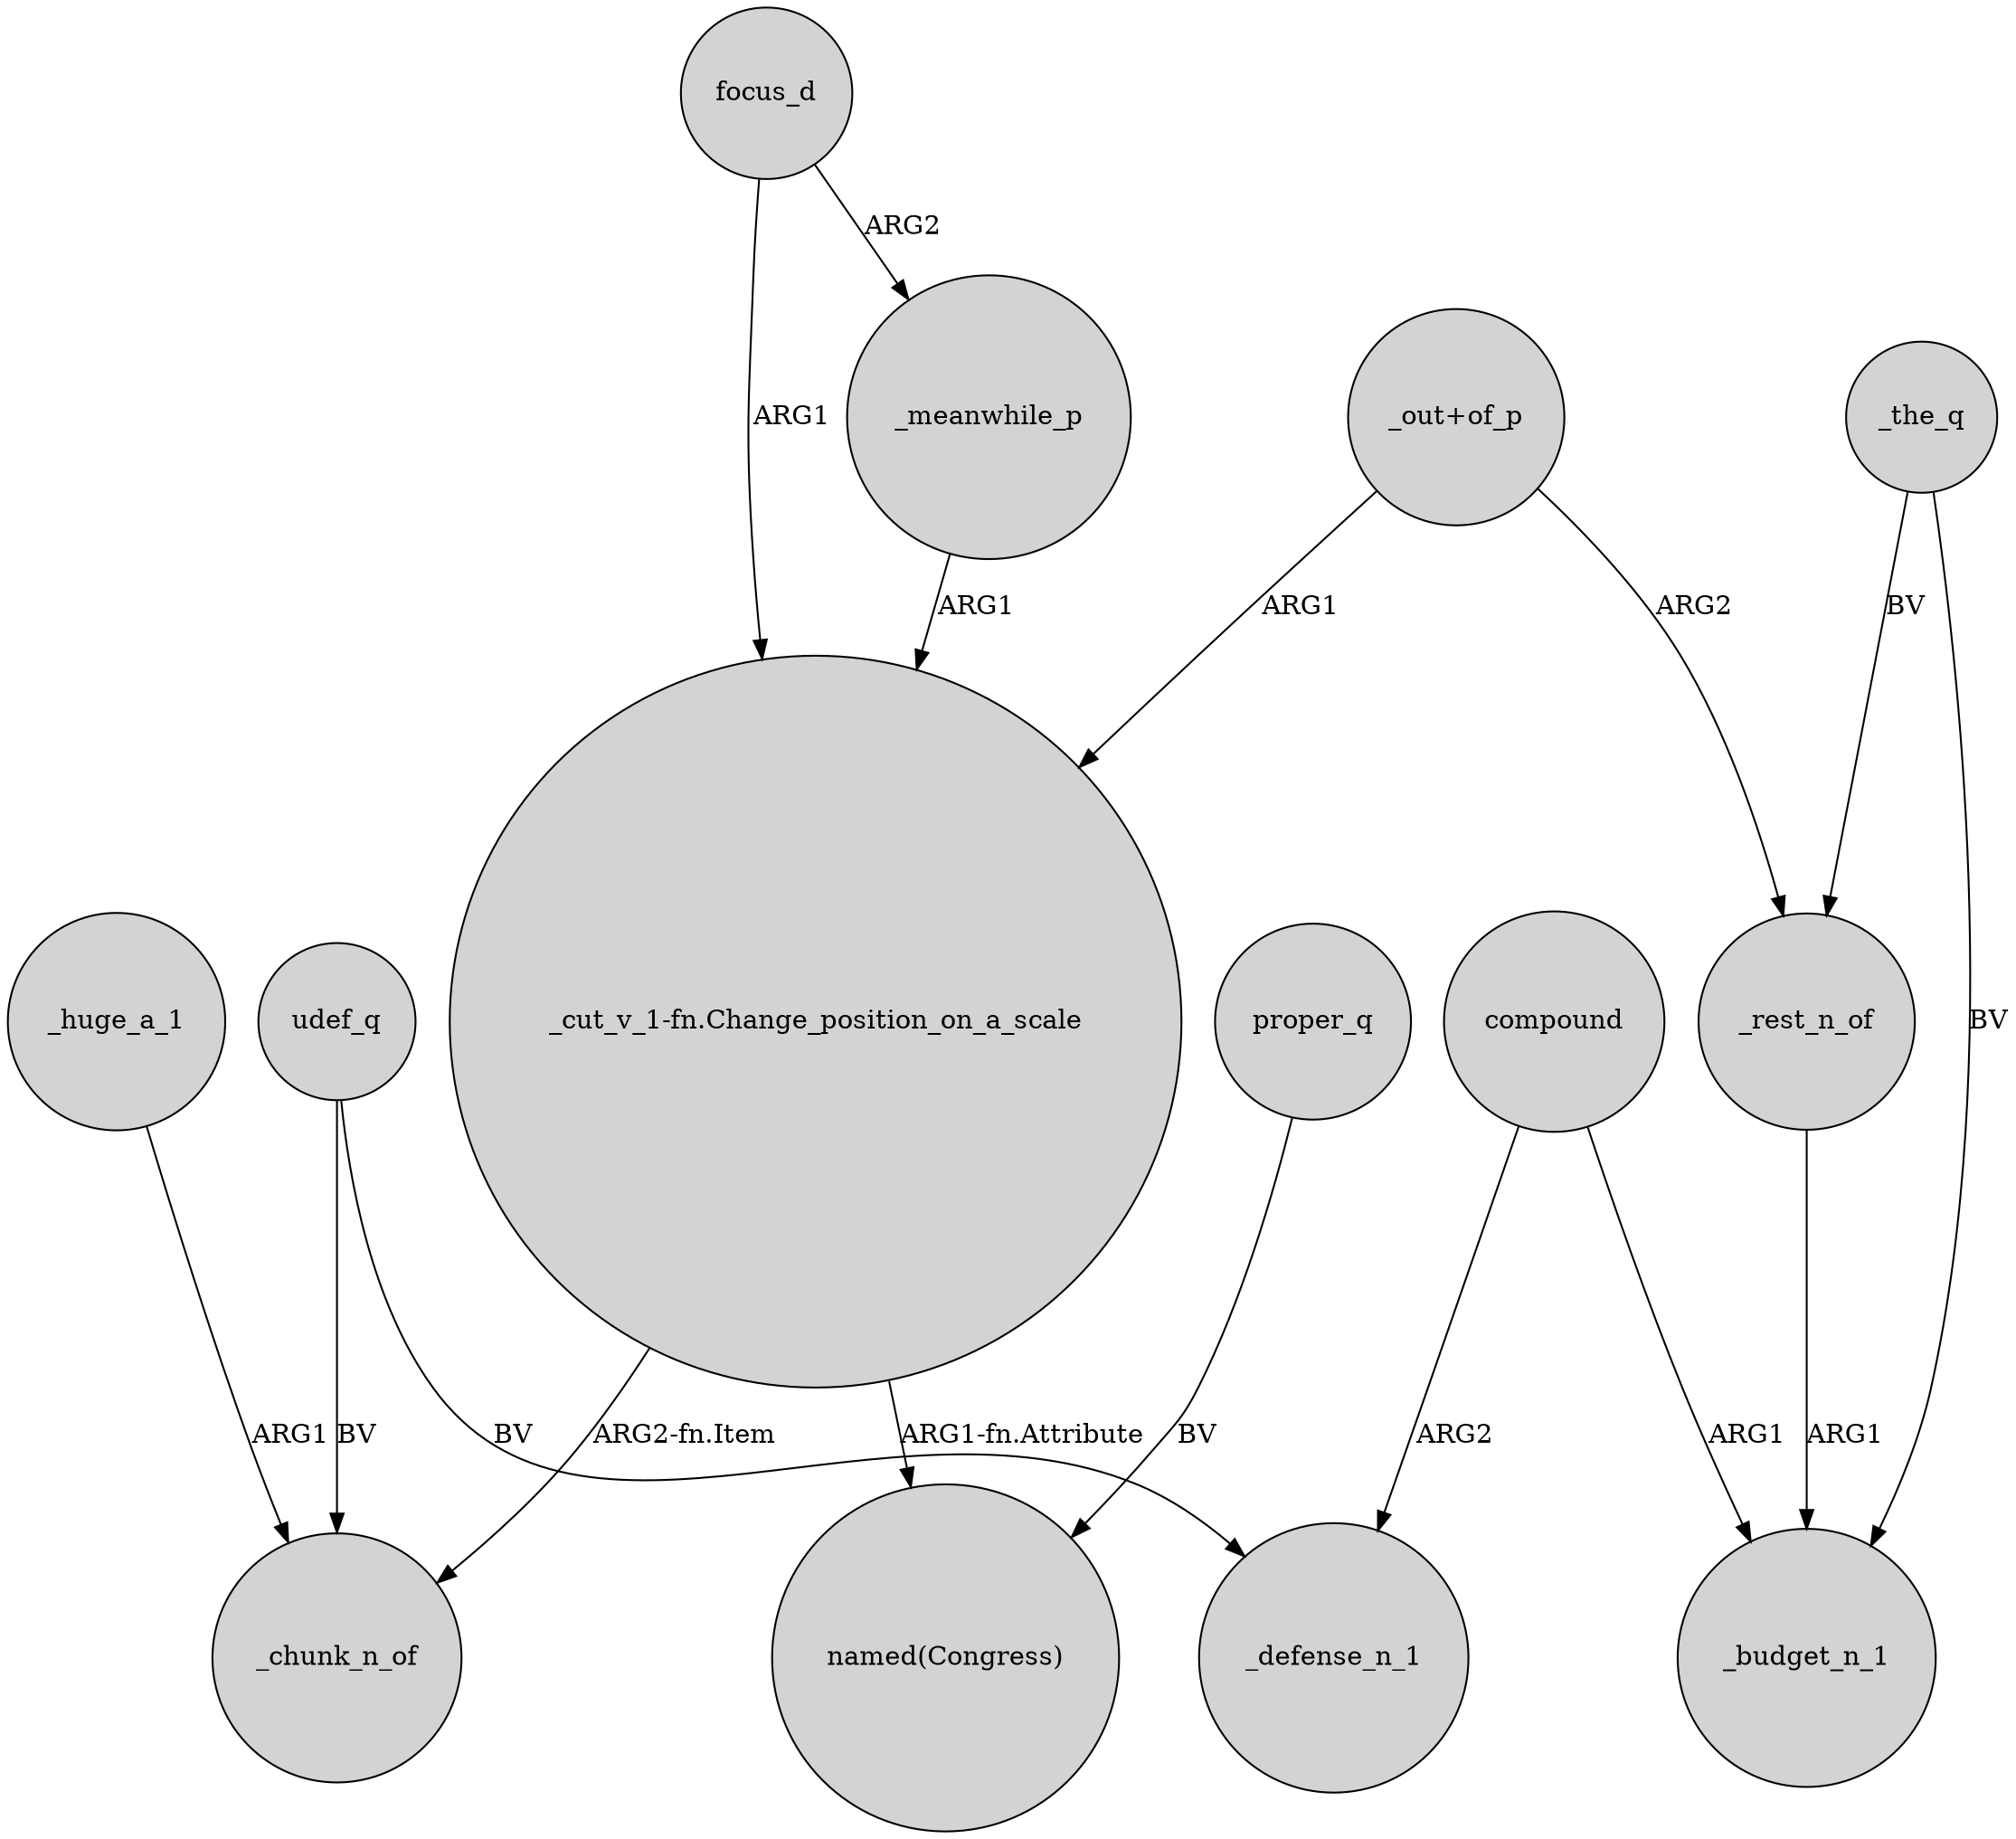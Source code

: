 digraph {
	node [shape=circle style=filled]
	udef_q -> _chunk_n_of [label=BV]
	proper_q -> "named(Congress)" [label=BV]
	compound -> _defense_n_1 [label=ARG2]
	_huge_a_1 -> _chunk_n_of [label=ARG1]
	udef_q -> _defense_n_1 [label=BV]
	focus_d -> _meanwhile_p [label=ARG2]
	"_out+of_p" -> _rest_n_of [label=ARG2]
	focus_d -> "_cut_v_1-fn.Change_position_on_a_scale" [label=ARG1]
	"_cut_v_1-fn.Change_position_on_a_scale" -> _chunk_n_of [label="ARG2-fn.Item"]
	compound -> _budget_n_1 [label=ARG1]
	"_cut_v_1-fn.Change_position_on_a_scale" -> "named(Congress)" [label="ARG1-fn.Attribute"]
	"_out+of_p" -> "_cut_v_1-fn.Change_position_on_a_scale" [label=ARG1]
	_meanwhile_p -> "_cut_v_1-fn.Change_position_on_a_scale" [label=ARG1]
	_the_q -> _budget_n_1 [label=BV]
	_the_q -> _rest_n_of [label=BV]
	_rest_n_of -> _budget_n_1 [label=ARG1]
}
